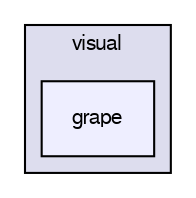 digraph G {
  compound=true
  node [ fontsize=10, fontname="FreeSans"];
  edge [ labelfontsize=9, labelfontname="FreeSans"];
  subgraph clusterdir_c828a1259b14cf27d57f0eec7ef54c39 {
    graph [ bgcolor="#ddddee", pencolor="black", label="visual" fontname="FreeSans", fontsize=10, URL="dir_c828a1259b14cf27d57f0eec7ef54c39.html"]
  dir_c972d4e7d1a3586223bd3fa1e599c2c8 [shape=box, label="grape", style="filled", fillcolor="#eeeeff", pencolor="black", URL="dir_c972d4e7d1a3586223bd3fa1e599c2c8.html"];
  }
}
